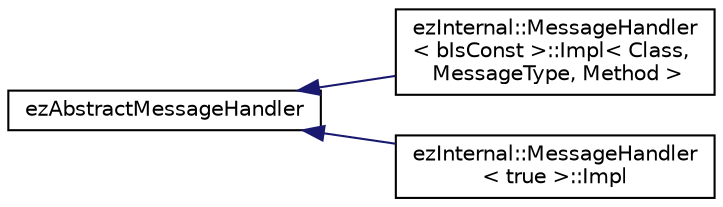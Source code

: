 digraph "Graphical Class Hierarchy"
{
 // LATEX_PDF_SIZE
  edge [fontname="Helvetica",fontsize="10",labelfontname="Helvetica",labelfontsize="10"];
  node [fontname="Helvetica",fontsize="10",shape=record];
  rankdir="LR";
  Node0 [label="ezAbstractMessageHandler",height=0.2,width=0.4,color="black", fillcolor="white", style="filled",URL="$d5/d1b/classez_abstract_message_handler.htm",tooltip="The base class for all message handlers that a type provides."];
  Node0 -> Node1 [dir="back",color="midnightblue",fontsize="10",style="solid",fontname="Helvetica"];
  Node1 [label="ezInternal::MessageHandler\l\< bIsConst \>::Impl\< Class,\l MessageType, Method \>",height=0.2,width=0.4,color="black", fillcolor="white", style="filled",URL="$de/db6/classez_internal_1_1_message_handler_1_1_impl.htm",tooltip=" "];
  Node0 -> Node2 [dir="back",color="midnightblue",fontsize="10",style="solid",fontname="Helvetica"];
  Node2 [label="ezInternal::MessageHandler\l\< true \>::Impl",height=0.2,width=0.4,color="black", fillcolor="white", style="filled",URL="$d0/d45/classez_internal_1_1_message_handler_3_01true_01_4_1_1_impl.htm",tooltip=" "];
}
